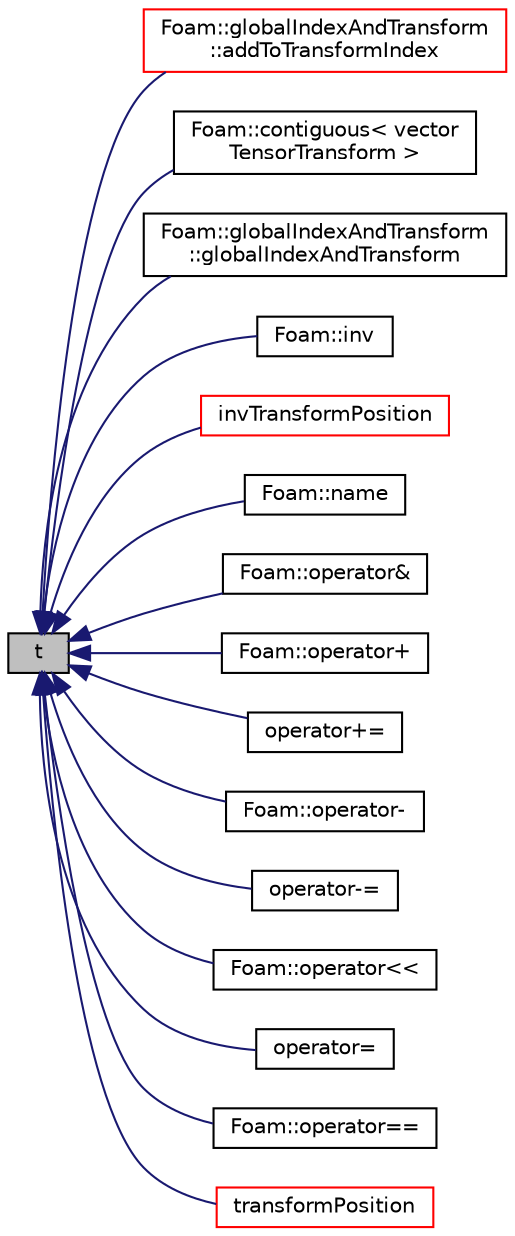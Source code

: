 digraph "t"
{
  bgcolor="transparent";
  edge [fontname="Helvetica",fontsize="10",labelfontname="Helvetica",labelfontsize="10"];
  node [fontname="Helvetica",fontsize="10",shape=record];
  rankdir="LR";
  Node1 [label="t",height=0.2,width=0.4,color="black", fillcolor="grey75", style="filled", fontcolor="black"];
  Node1 -> Node2 [dir="back",color="midnightblue",fontsize="10",style="solid",fontname="Helvetica"];
  Node2 [label="Foam::globalIndexAndTransform\l::addToTransformIndex",height=0.2,width=0.4,color="red",URL="$a00932.html#aa5ca2189f2ab3ddd22e4adef20976baf",tooltip="Add patch transformation to transformIndex. Return new. "];
  Node1 -> Node3 [dir="back",color="midnightblue",fontsize="10",style="solid",fontname="Helvetica"];
  Node3 [label="Foam::contiguous\< vector\lTensorTransform \>",height=0.2,width=0.4,color="black",URL="$a10733.html#a6ce157d2f9ca6e142ae0545daa13fae0",tooltip="Data associated with vectorTensorTransform type are contiguous. "];
  Node1 -> Node4 [dir="back",color="midnightblue",fontsize="10",style="solid",fontname="Helvetica"];
  Node4 [label="Foam::globalIndexAndTransform\l::globalIndexAndTransform",height=0.2,width=0.4,color="black",URL="$a00932.html#a6a82addd80d8b6487e55a787d3e0369d",tooltip="Construct from components. "];
  Node1 -> Node5 [dir="back",color="midnightblue",fontsize="10",style="solid",fontname="Helvetica"];
  Node5 [label="Foam::inv",height=0.2,width=0.4,color="black",URL="$a10733.html#af1f1db0442fbe206b589f124f968731b",tooltip="Return the inverse of the given vectorTensorTransform. "];
  Node1 -> Node6 [dir="back",color="midnightblue",fontsize="10",style="solid",fontname="Helvetica"];
  Node6 [label="invTransformPosition",height=0.2,width=0.4,color="red",URL="$a02796.html#a5c67d23adeabe3140601124c272ed424",tooltip="Inverse transform the given position. "];
  Node1 -> Node7 [dir="back",color="midnightblue",fontsize="10",style="solid",fontname="Helvetica"];
  Node7 [label="Foam::name",height=0.2,width=0.4,color="black",URL="$a10733.html#a8be9167a2a1446ac75fbf8a6f04cbcd8",tooltip="Return a string representation of a vectorTensorTransform. "];
  Node1 -> Node8 [dir="back",color="midnightblue",fontsize="10",style="solid",fontname="Helvetica"];
  Node8 [label="Foam::operator&",height=0.2,width=0.4,color="black",URL="$a10733.html#a0f75c128dfa1fe039e56d73504fe0a3d"];
  Node1 -> Node9 [dir="back",color="midnightblue",fontsize="10",style="solid",fontname="Helvetica"];
  Node9 [label="Foam::operator+",height=0.2,width=0.4,color="black",URL="$a10733.html#af4aa948c49789548c539cf09d8529fe8"];
  Node1 -> Node10 [dir="back",color="midnightblue",fontsize="10",style="solid",fontname="Helvetica"];
  Node10 [label="operator+=",height=0.2,width=0.4,color="black",URL="$a02796.html#a340eb948ebf6fa1ec4f49ba722ebb813"];
  Node1 -> Node11 [dir="back",color="midnightblue",fontsize="10",style="solid",fontname="Helvetica"];
  Node11 [label="Foam::operator-",height=0.2,width=0.4,color="black",URL="$a10733.html#a7343d22a001563fd49e240b66ba681bf"];
  Node1 -> Node12 [dir="back",color="midnightblue",fontsize="10",style="solid",fontname="Helvetica"];
  Node12 [label="operator-=",height=0.2,width=0.4,color="black",URL="$a02796.html#a827f878aebde63162abe3ee81422d1e1"];
  Node1 -> Node13 [dir="back",color="midnightblue",fontsize="10",style="solid",fontname="Helvetica"];
  Node13 [label="Foam::operator\<\<",height=0.2,width=0.4,color="black",URL="$a10733.html#aef21d6af1ad101aa8dda5cb498a950b3"];
  Node1 -> Node14 [dir="back",color="midnightblue",fontsize="10",style="solid",fontname="Helvetica"];
  Node14 [label="operator=",height=0.2,width=0.4,color="black",URL="$a02796.html#a2830db3ea176f9128a74a64ac05ebb8a"];
  Node1 -> Node15 [dir="back",color="midnightblue",fontsize="10",style="solid",fontname="Helvetica"];
  Node15 [label="Foam::operator==",height=0.2,width=0.4,color="black",URL="$a10733.html#a1702cdf4aab06e680e9fe6092feb1bce"];
  Node1 -> Node16 [dir="back",color="midnightblue",fontsize="10",style="solid",fontname="Helvetica"];
  Node16 [label="transformPosition",height=0.2,width=0.4,color="red",URL="$a02796.html#ae10525fb31ef4f7bbbd1fb39e8aa330c",tooltip="Transform the given position. "];
}

